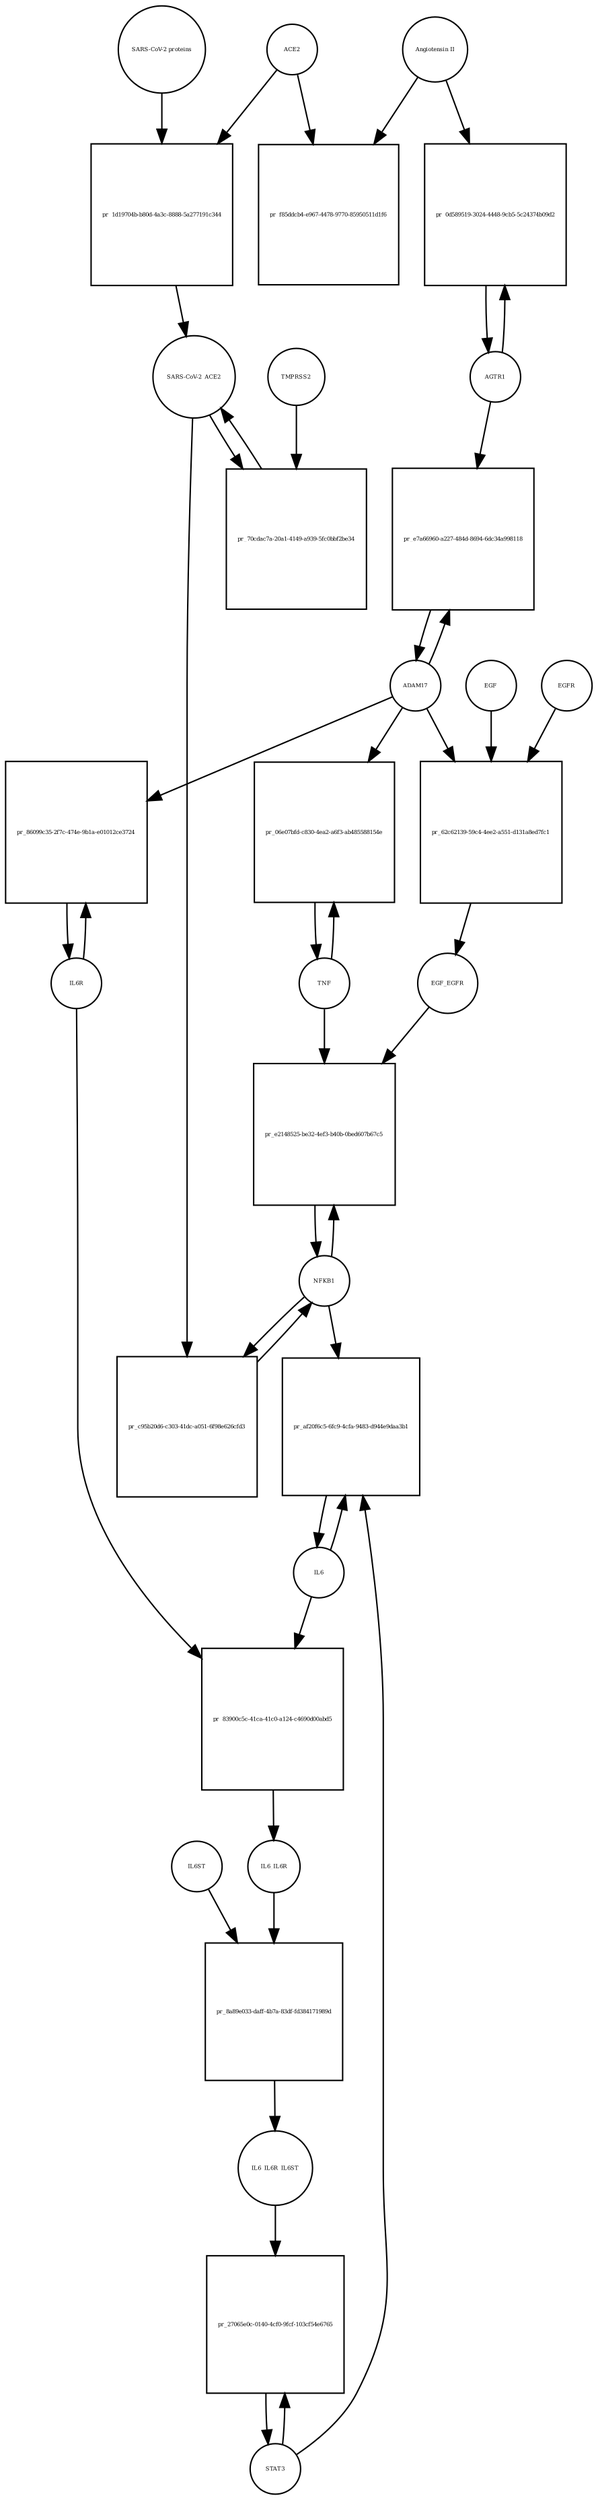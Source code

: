 strict digraph  {
"Angiotensin II" [annotation="", bipartite=0, cls="simple chemical", fontsize=4, label="Angiotensin II", shape=circle];
"pr_f85ddcb4-e967-4478-9770-85950511d1f6" [annotation="", bipartite=1, cls=process, fontsize=4, label="pr_f85ddcb4-e967-4478-9770-85950511d1f6", shape=square];
ACE2 [annotation="", bipartite=0, cls=macromolecule, fontsize=4, label=ACE2, shape=circle];
"pr_1d19704b-b80d-4a3c-8888-5a277191c344" [annotation="", bipartite=1, cls=process, fontsize=4, label="pr_1d19704b-b80d-4a3c-8888-5a277191c344", shape=square];
"SARS-CoV-2_ACE2" [annotation="", bipartite=0, cls=complex, fontsize=4, label="SARS-CoV-2_ACE2", shape=circle];
"SARS-CoV-2 proteins" [annotation="", bipartite=0, cls=macromolecule, fontsize=4, label="SARS-CoV-2 proteins", shape=circle];
"pr_70cdac7a-20a1-4149-a939-5fc0bbf2be34" [annotation="", bipartite=1, cls=process, fontsize=4, label="pr_70cdac7a-20a1-4149-a939-5fc0bbf2be34", shape=square];
TMPRSS2 [annotation="", bipartite=0, cls=macromolecule, fontsize=4, label=TMPRSS2, shape=circle];
NFKB1 [annotation="", bipartite=0, cls=macromolecule, fontsize=4, label=NFKB1, shape=circle];
"pr_c95b20d6-c303-41dc-a051-6f98e626cfd3" [annotation="", bipartite=1, cls=process, fontsize=4, label="pr_c95b20d6-c303-41dc-a051-6f98e626cfd3", shape=square];
"pr_e2148525-be32-4ef3-b40b-0bed607b67c5" [annotation="", bipartite=1, cls=process, fontsize=4, label="pr_e2148525-be32-4ef3-b40b-0bed607b67c5", shape=square];
EGF_EGFR [annotation="", bipartite=0, cls=complex, fontsize=4, label=EGF_EGFR, shape=circle];
TNF [annotation="", bipartite=0, cls=macromolecule, fontsize=4, label=TNF, shape=circle];
AGTR1 [annotation="", bipartite=0, cls=macromolecule, fontsize=4, label=AGTR1, shape=circle];
"pr_0d589519-3024-4448-9cb5-5c24374b09d2" [annotation="", bipartite=1, cls=process, fontsize=4, label="pr_0d589519-3024-4448-9cb5-5c24374b09d2", shape=square];
ADAM17 [annotation="", bipartite=0, cls=macromolecule, fontsize=4, label=ADAM17, shape=circle];
"pr_e7a66960-a227-484d-8694-6dc34a998118" [annotation="", bipartite=1, cls=process, fontsize=4, label="pr_e7a66960-a227-484d-8694-6dc34a998118", shape=square];
IL6R [annotation="", bipartite=0, cls=macromolecule, fontsize=4, label=IL6R, shape=circle];
"pr_86099c35-2f7c-474e-9b1a-e01012ce3724" [annotation="", bipartite=1, cls=process, fontsize=4, label="pr_86099c35-2f7c-474e-9b1a-e01012ce3724", shape=square];
EGFR [annotation="", bipartite=0, cls=macromolecule, fontsize=4, label=EGFR, shape=circle];
"pr_62c62139-59c4-4ee2-a551-d131a8ed7fc1" [annotation="", bipartite=1, cls=process, fontsize=4, label="pr_62c62139-59c4-4ee2-a551-d131a8ed7fc1", shape=square];
EGF [annotation="", bipartite=0, cls=macromolecule, fontsize=4, label=EGF, shape=circle];
"pr_06e07bfd-c830-4ea2-a6f3-ab485588154e" [annotation="", bipartite=1, cls=process, fontsize=4, label="pr_06e07bfd-c830-4ea2-a6f3-ab485588154e", shape=square];
"pr_83900c5c-41ca-41c0-a124-c4690d00abd5" [annotation="", bipartite=1, cls=process, fontsize=4, label="pr_83900c5c-41ca-41c0-a124-c4690d00abd5", shape=square];
IL6_IL6R [annotation="", bipartite=0, cls=complex, fontsize=4, label=IL6_IL6R, shape=circle];
IL6 [annotation="", bipartite=0, cls=macromolecule, fontsize=4, label=IL6, shape=circle];
"pr_8a89e033-daff-4b7a-83df-fd384171989d" [annotation="", bipartite=1, cls=process, fontsize=4, label="pr_8a89e033-daff-4b7a-83df-fd384171989d", shape=square];
IL6_IL6R_IL6ST [annotation="", bipartite=0, cls=complex, fontsize=4, label=IL6_IL6R_IL6ST, shape=circle];
IL6ST [annotation="", bipartite=0, cls=macromolecule, fontsize=4, label=IL6ST, shape=circle];
STAT3 [annotation="", bipartite=0, cls=macromolecule, fontsize=4, label=STAT3, shape=circle];
"pr_27065e0c-0140-4cf0-9fcf-103cf54e6765" [annotation="", bipartite=1, cls=process, fontsize=4, label="pr_27065e0c-0140-4cf0-9fcf-103cf54e6765", shape=square];
"pr_af20f6c5-6fc9-4cfa-9483-d944e9daa3b1" [annotation="", bipartite=1, cls=process, fontsize=4, label="pr_af20f6c5-6fc9-4cfa-9483-d944e9daa3b1", shape=square];
"Angiotensin II" -> "pr_f85ddcb4-e967-4478-9770-85950511d1f6"  [annotation="", interaction_type=consumption];
"Angiotensin II" -> "pr_0d589519-3024-4448-9cb5-5c24374b09d2"  [annotation="", interaction_type=catalysis];
ACE2 -> "pr_f85ddcb4-e967-4478-9770-85950511d1f6"  [annotation="", interaction_type=catalysis];
ACE2 -> "pr_1d19704b-b80d-4a3c-8888-5a277191c344"  [annotation="", interaction_type=consumption];
"pr_1d19704b-b80d-4a3c-8888-5a277191c344" -> "SARS-CoV-2_ACE2"  [annotation="", interaction_type=production];
"SARS-CoV-2_ACE2" -> "pr_70cdac7a-20a1-4149-a939-5fc0bbf2be34"  [annotation="", interaction_type=consumption];
"SARS-CoV-2_ACE2" -> "pr_c95b20d6-c303-41dc-a051-6f98e626cfd3"  [annotation="", interaction_type=stimulation];
"SARS-CoV-2 proteins" -> "pr_1d19704b-b80d-4a3c-8888-5a277191c344"  [annotation="", interaction_type=consumption];
"pr_70cdac7a-20a1-4149-a939-5fc0bbf2be34" -> "SARS-CoV-2_ACE2"  [annotation="", interaction_type=production];
TMPRSS2 -> "pr_70cdac7a-20a1-4149-a939-5fc0bbf2be34"  [annotation="", interaction_type=consumption];
NFKB1 -> "pr_c95b20d6-c303-41dc-a051-6f98e626cfd3"  [annotation="", interaction_type=consumption];
NFKB1 -> "pr_e2148525-be32-4ef3-b40b-0bed607b67c5"  [annotation="", interaction_type=consumption];
NFKB1 -> "pr_af20f6c5-6fc9-4cfa-9483-d944e9daa3b1"  [annotation="", interaction_type=stimulation];
"pr_c95b20d6-c303-41dc-a051-6f98e626cfd3" -> NFKB1  [annotation="", interaction_type=production];
"pr_e2148525-be32-4ef3-b40b-0bed607b67c5" -> NFKB1  [annotation="", interaction_type=production];
EGF_EGFR -> "pr_e2148525-be32-4ef3-b40b-0bed607b67c5"  [annotation="", interaction_type=stimulation];
TNF -> "pr_e2148525-be32-4ef3-b40b-0bed607b67c5"  [annotation="", interaction_type=stimulation];
TNF -> "pr_06e07bfd-c830-4ea2-a6f3-ab485588154e"  [annotation="", interaction_type=consumption];
AGTR1 -> "pr_0d589519-3024-4448-9cb5-5c24374b09d2"  [annotation="", interaction_type=consumption];
AGTR1 -> "pr_e7a66960-a227-484d-8694-6dc34a998118"  [annotation="", interaction_type=catalysis];
"pr_0d589519-3024-4448-9cb5-5c24374b09d2" -> AGTR1  [annotation="", interaction_type=production];
ADAM17 -> "pr_e7a66960-a227-484d-8694-6dc34a998118"  [annotation="", interaction_type=consumption];
ADAM17 -> "pr_86099c35-2f7c-474e-9b1a-e01012ce3724"  [annotation="", interaction_type=catalysis];
ADAM17 -> "pr_62c62139-59c4-4ee2-a551-d131a8ed7fc1"  [annotation="", interaction_type=stimulation];
ADAM17 -> "pr_06e07bfd-c830-4ea2-a6f3-ab485588154e"  [annotation="", interaction_type=catalysis];
"pr_e7a66960-a227-484d-8694-6dc34a998118" -> ADAM17  [annotation="", interaction_type=production];
IL6R -> "pr_86099c35-2f7c-474e-9b1a-e01012ce3724"  [annotation="", interaction_type=consumption];
IL6R -> "pr_83900c5c-41ca-41c0-a124-c4690d00abd5"  [annotation="", interaction_type=consumption];
"pr_86099c35-2f7c-474e-9b1a-e01012ce3724" -> IL6R  [annotation="", interaction_type=production];
EGFR -> "pr_62c62139-59c4-4ee2-a551-d131a8ed7fc1"  [annotation="", interaction_type=consumption];
"pr_62c62139-59c4-4ee2-a551-d131a8ed7fc1" -> EGF_EGFR  [annotation="", interaction_type=production];
EGF -> "pr_62c62139-59c4-4ee2-a551-d131a8ed7fc1"  [annotation="", interaction_type=consumption];
"pr_06e07bfd-c830-4ea2-a6f3-ab485588154e" -> TNF  [annotation="", interaction_type=production];
"pr_83900c5c-41ca-41c0-a124-c4690d00abd5" -> IL6_IL6R  [annotation="", interaction_type=production];
IL6_IL6R -> "pr_8a89e033-daff-4b7a-83df-fd384171989d"  [annotation="", interaction_type=consumption];
IL6 -> "pr_83900c5c-41ca-41c0-a124-c4690d00abd5"  [annotation="", interaction_type=consumption];
IL6 -> "pr_af20f6c5-6fc9-4cfa-9483-d944e9daa3b1"  [annotation="", interaction_type=consumption];
"pr_8a89e033-daff-4b7a-83df-fd384171989d" -> IL6_IL6R_IL6ST  [annotation="", interaction_type=production];
IL6_IL6R_IL6ST -> "pr_27065e0c-0140-4cf0-9fcf-103cf54e6765"  [annotation="", interaction_type=catalysis];
IL6ST -> "pr_8a89e033-daff-4b7a-83df-fd384171989d"  [annotation="", interaction_type=consumption];
STAT3 -> "pr_27065e0c-0140-4cf0-9fcf-103cf54e6765"  [annotation="", interaction_type=consumption];
STAT3 -> "pr_af20f6c5-6fc9-4cfa-9483-d944e9daa3b1"  [annotation="", interaction_type=stimulation];
"pr_27065e0c-0140-4cf0-9fcf-103cf54e6765" -> STAT3  [annotation="", interaction_type=production];
"pr_af20f6c5-6fc9-4cfa-9483-d944e9daa3b1" -> IL6  [annotation="", interaction_type=production];
}
